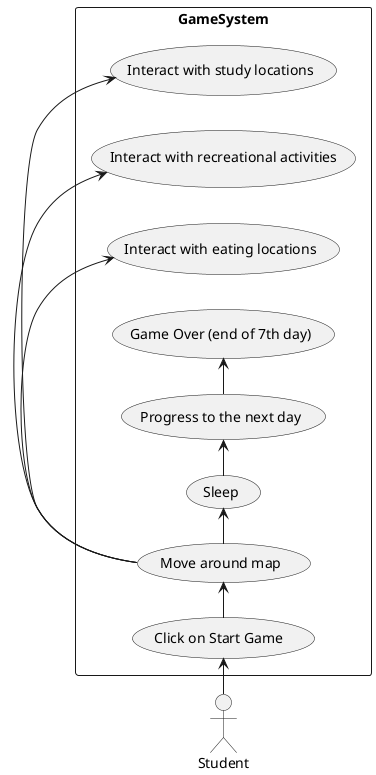 @startuml

left to right direction
actor Student
rectangle GameSystem{
    usecase "Move around map" as Movemap
    usecase "Interact with study locations" as Study
    usecase "Interact with recreational activities" as Recreational
    usecase "Interact with eating locations" as Eat
    usecase "Sleep" as Sleep
    usecase "Progress to the next day" as ProgressDay
    usecase "Game Over (end of 7th day)" as GameOver
    usecase "Click on Start Game " as StartGame

Student -> (StartGame)
StartGame -> Movemap
Movemap -> Study
Movemap -> Recreational
Movemap -> Eat
Movemap -> Sleep
Sleep -> ProgressDay
ProgressDay -> GameOver

@enduml